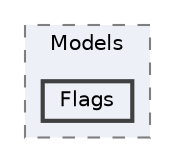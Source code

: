 digraph "C:/Users/m4ss/source/repos/mssevov18/ClientServerAPI/ClientServer-V2/CommunicationLibrary/Models/Flags"
{
 // LATEX_PDF_SIZE
  bgcolor="transparent";
  edge [fontname=Helvetica,fontsize=10,labelfontname=Helvetica,labelfontsize=10];
  node [fontname=Helvetica,fontsize=10,shape=box,height=0.2,width=0.4];
  compound=true
  subgraph clusterdir_6894902e8071dad9c47a17a02e5c7f6f {
    graph [ bgcolor="#edf0f7", pencolor="grey50", label="Models", fontname=Helvetica,fontsize=10 style="filled,dashed", URL="dir_6894902e8071dad9c47a17a02e5c7f6f.html",tooltip=""]
  dir_08607c46877ad32d88783cccd0e4e4ee [label="Flags", fillcolor="#edf0f7", color="grey25", style="filled,bold", URL="dir_08607c46877ad32d88783cccd0e4e4ee.html",tooltip=""];
  }
}
